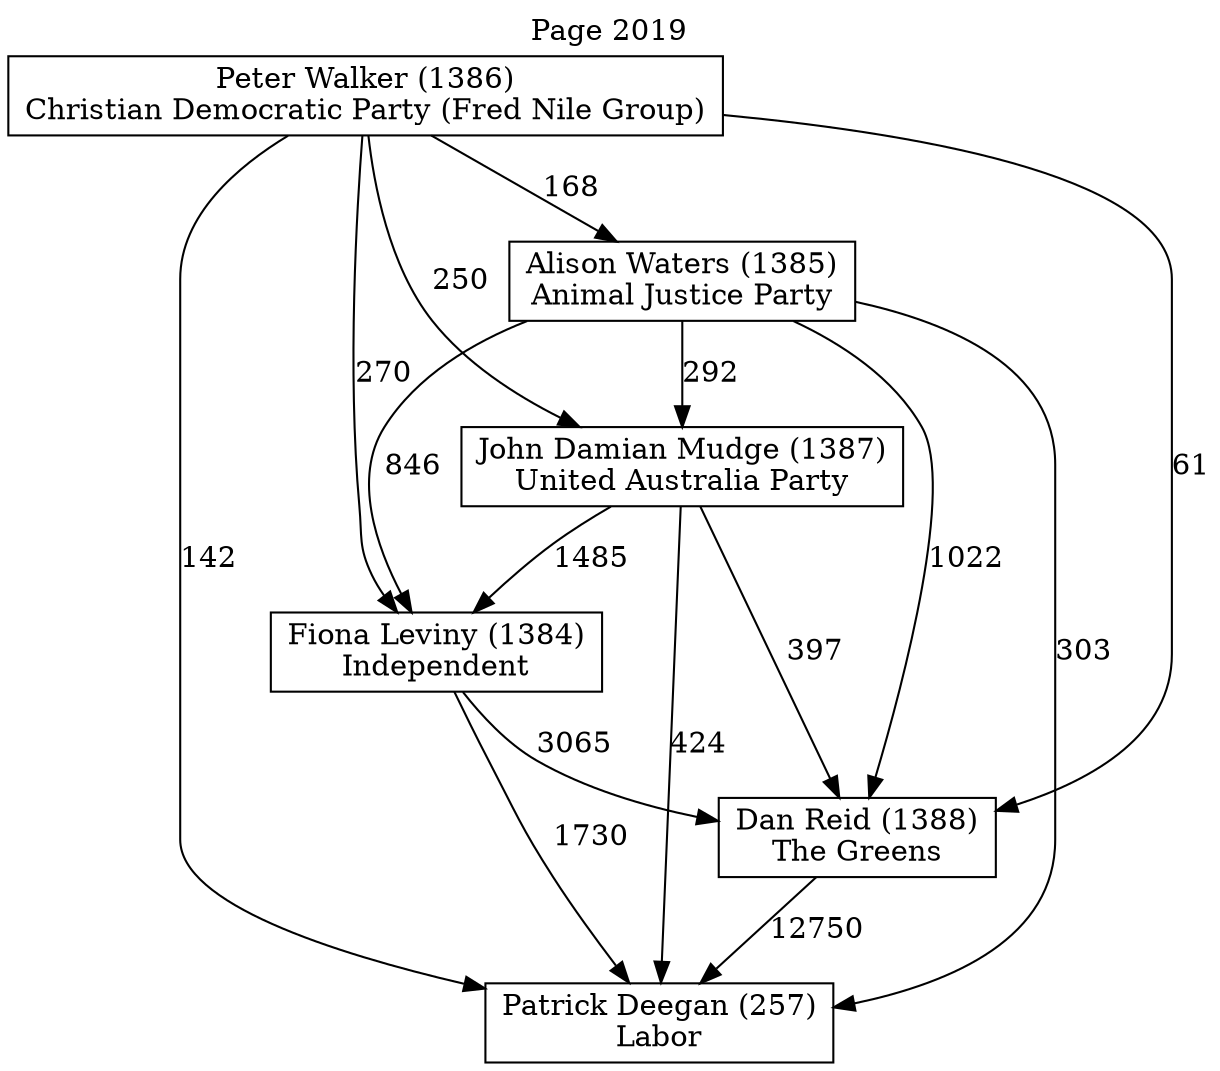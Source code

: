 // House preference flow
digraph "Patrick Deegan (257)_Page_2019" {
	graph [label="Page 2019" labelloc=t mclimit=10]
	node [shape=box]
	"Patrick Deegan (257)" [label="Patrick Deegan (257)
Labor"]
	"Dan Reid (1388)" [label="Dan Reid (1388)
The Greens"]
	"Fiona Leviny (1384)" [label="Fiona Leviny (1384)
Independent"]
	"John Damian Mudge (1387)" [label="John Damian Mudge (1387)
United Australia Party"]
	"Alison Waters (1385)" [label="Alison Waters (1385)
Animal Justice Party"]
	"Peter Walker (1386)" [label="Peter Walker (1386)
Christian Democratic Party (Fred Nile Group)"]
	"Dan Reid (1388)" -> "Patrick Deegan (257)" [label=12750]
	"Fiona Leviny (1384)" -> "Dan Reid (1388)" [label=3065]
	"John Damian Mudge (1387)" -> "Fiona Leviny (1384)" [label=1485]
	"Alison Waters (1385)" -> "John Damian Mudge (1387)" [label=292]
	"Peter Walker (1386)" -> "Alison Waters (1385)" [label=168]
	"Fiona Leviny (1384)" -> "Patrick Deegan (257)" [label=1730]
	"John Damian Mudge (1387)" -> "Patrick Deegan (257)" [label=424]
	"Alison Waters (1385)" -> "Patrick Deegan (257)" [label=303]
	"Peter Walker (1386)" -> "Patrick Deegan (257)" [label=142]
	"Peter Walker (1386)" -> "John Damian Mudge (1387)" [label=250]
	"Alison Waters (1385)" -> "Fiona Leviny (1384)" [label=846]
	"Peter Walker (1386)" -> "Fiona Leviny (1384)" [label=270]
	"John Damian Mudge (1387)" -> "Dan Reid (1388)" [label=397]
	"Alison Waters (1385)" -> "Dan Reid (1388)" [label=1022]
	"Peter Walker (1386)" -> "Dan Reid (1388)" [label=61]
}

